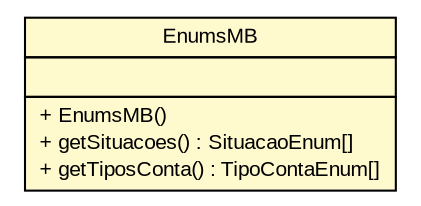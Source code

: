 #!/usr/local/bin/dot
#
# Class diagram 
# Generated by UMLGraph version R5_6 (http://www.umlgraph.org/)
#

digraph G {
	edge [fontname="arial",fontsize=10,labelfontname="arial",labelfontsize=10];
	node [fontname="arial",fontsize=10,shape=plaintext];
	nodesep=0.25;
	ranksep=0.5;
	// br.gov.to.sefaz.arr.parametros.managedbean.EnumsMB
	c8788 [label=<<table title="br.gov.to.sefaz.arr.parametros.managedbean.EnumsMB" border="0" cellborder="1" cellspacing="0" cellpadding="2" port="p" bgcolor="lemonChiffon" href="./EnumsMB.html">
		<tr><td><table border="0" cellspacing="0" cellpadding="1">
<tr><td align="center" balign="center"> EnumsMB </td></tr>
		</table></td></tr>
		<tr><td><table border="0" cellspacing="0" cellpadding="1">
<tr><td align="left" balign="left">  </td></tr>
		</table></td></tr>
		<tr><td><table border="0" cellspacing="0" cellpadding="1">
<tr><td align="left" balign="left"> + EnumsMB() </td></tr>
<tr><td align="left" balign="left"> + getSituacoes() : SituacaoEnum[] </td></tr>
<tr><td align="left" balign="left"> + getTiposConta() : TipoContaEnum[] </td></tr>
		</table></td></tr>
		</table>>, URL="./EnumsMB.html", fontname="arial", fontcolor="black", fontsize=10.0];
}

